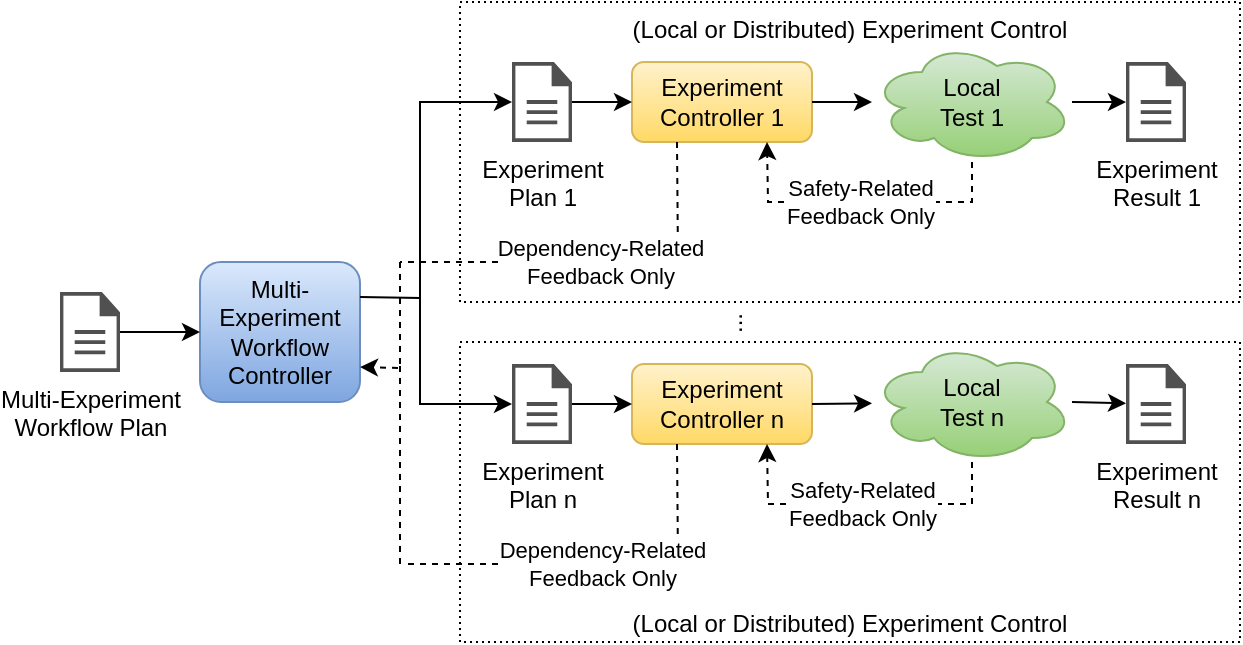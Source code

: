 <mxfile version="21.2.9" type="device">
  <diagram id="P3egCbBItE-vjyixLVVF" name="Page-1">
    <mxGraphModel dx="2714" dy="1434" grid="1" gridSize="10" guides="1" tooltips="1" connect="1" arrows="1" fold="1" page="1" pageScale="1" pageWidth="850" pageHeight="1100" math="0" shadow="0">
      <root>
        <mxCell id="0" />
        <mxCell id="1" parent="0" />
        <mxCell id="daRhXAYfZ29fgh9pMfPS-3" value="(Local or Distributed) Experiment Control" style="rounded=0;whiteSpace=wrap;html=1;fillColor=none;dashed=1;dashPattern=1 2;verticalAlign=bottom;" parent="1" vertex="1">
          <mxGeometry x="340" y="350" width="390" height="150" as="geometry" />
        </mxCell>
        <mxCell id="daRhXAYfZ29fgh9pMfPS-2" value="(Local or Distributed) Experiment Control" style="rounded=0;whiteSpace=wrap;html=1;fillColor=none;dashed=1;dashPattern=1 2;verticalAlign=top;" parent="1" vertex="1">
          <mxGeometry x="340" y="180" width="390" height="150" as="geometry" />
        </mxCell>
        <mxCell id="8yW3HtKEOS8D6HbiddwS-1" value="Experiment&lt;br&gt;Plan 1" style="sketch=0;pointerEvents=1;shadow=0;dashed=0;html=1;strokeColor=none;fillColor=#505050;labelPosition=center;verticalLabelPosition=bottom;verticalAlign=top;outlineConnect=0;align=center;shape=mxgraph.office.concepts.document;" parent="1" vertex="1">
          <mxGeometry x="366" y="210" width="30" height="40" as="geometry" />
        </mxCell>
        <mxCell id="8yW3HtKEOS8D6HbiddwS-2" value="Experiment&lt;br&gt;Controller 1" style="rounded=1;whiteSpace=wrap;html=1;fillColor=#fff2cc;gradientColor=#ffd966;strokeColor=#d6b656;" parent="1" vertex="1">
          <mxGeometry x="426" y="210" width="90" height="40" as="geometry" />
        </mxCell>
        <mxCell id="8yW3HtKEOS8D6HbiddwS-7" value="" style="endArrow=classic;html=1;rounded=0;entryX=0;entryY=0.5;entryDx=0;entryDy=0;" parent="1" source="8yW3HtKEOS8D6HbiddwS-1" target="8yW3HtKEOS8D6HbiddwS-2" edge="1">
          <mxGeometry width="50" height="50" relative="1" as="geometry">
            <mxPoint x="346" y="231" as="sourcePoint" />
            <mxPoint x="616" y="321" as="targetPoint" />
          </mxGeometry>
        </mxCell>
        <mxCell id="8yW3HtKEOS8D6HbiddwS-9" value="" style="endArrow=classic;html=1;rounded=0;exitX=1;exitY=0.5;exitDx=0;exitDy=0;" parent="1" source="8yW3HtKEOS8D6HbiddwS-2" target="8yW3HtKEOS8D6HbiddwS-4" edge="1">
          <mxGeometry width="50" height="50" relative="1" as="geometry">
            <mxPoint x="566" y="371" as="sourcePoint" />
            <mxPoint x="546" y="230" as="targetPoint" />
          </mxGeometry>
        </mxCell>
        <mxCell id="8yW3HtKEOS8D6HbiddwS-4" value="Local&lt;br&gt;Test 1" style="ellipse;shape=cloud;whiteSpace=wrap;html=1;fillColor=#d5e8d4;gradientColor=#97d077;strokeColor=#82b366;" parent="1" vertex="1">
          <mxGeometry x="546" y="200" width="100" height="60" as="geometry" />
        </mxCell>
        <mxCell id="8yW3HtKEOS8D6HbiddwS-11" value="Safety-Related&lt;br&gt;Feedback Only" style="endArrow=classic;html=1;rounded=0;entryX=0.75;entryY=1;entryDx=0;entryDy=0;exitX=0.5;exitY=1;exitDx=0;exitDy=0;dashed=1;" parent="1" source="8yW3HtKEOS8D6HbiddwS-4" target="8yW3HtKEOS8D6HbiddwS-2" edge="1">
          <mxGeometry width="50" height="50" relative="1" as="geometry">
            <mxPoint x="566" y="371" as="sourcePoint" />
            <mxPoint x="616" y="321" as="targetPoint" />
            <Array as="points">
              <mxPoint x="596" y="280" />
              <mxPoint x="494" y="280" />
            </Array>
          </mxGeometry>
        </mxCell>
        <mxCell id="ZFV-SjdnGhs7yPOWkklm-2" value="Experiment&lt;br&gt;Plan n" style="sketch=0;pointerEvents=1;shadow=0;dashed=0;html=1;strokeColor=none;fillColor=#505050;labelPosition=center;verticalLabelPosition=bottom;verticalAlign=top;outlineConnect=0;align=center;shape=mxgraph.office.concepts.document;" parent="1" vertex="1">
          <mxGeometry x="366" y="361" width="30" height="40" as="geometry" />
        </mxCell>
        <mxCell id="ZFV-SjdnGhs7yPOWkklm-3" value="Experiment&lt;br&gt;Controller n" style="rounded=1;whiteSpace=wrap;html=1;fillColor=#fff2cc;gradientColor=#ffd966;strokeColor=#d6b656;" parent="1" vertex="1">
          <mxGeometry x="426" y="361" width="90" height="40" as="geometry" />
        </mxCell>
        <mxCell id="ZFV-SjdnGhs7yPOWkklm-4" value="" style="endArrow=classic;html=1;rounded=0;entryX=0;entryY=0.5;entryDx=0;entryDy=0;" parent="1" source="ZFV-SjdnGhs7yPOWkklm-2" target="ZFV-SjdnGhs7yPOWkklm-3" edge="1">
          <mxGeometry width="50" height="50" relative="1" as="geometry">
            <mxPoint x="396" y="391" as="sourcePoint" />
            <mxPoint x="426" y="391" as="targetPoint" />
          </mxGeometry>
        </mxCell>
        <mxCell id="ZFV-SjdnGhs7yPOWkklm-5" value="" style="endArrow=classic;html=1;rounded=0;exitX=1;exitY=0.5;exitDx=0;exitDy=0;" parent="1" source="ZFV-SjdnGhs7yPOWkklm-3" target="ZFV-SjdnGhs7yPOWkklm-6" edge="1">
          <mxGeometry width="50" height="50" relative="1" as="geometry">
            <mxPoint x="566" y="522" as="sourcePoint" />
            <mxPoint x="546" y="381" as="targetPoint" />
          </mxGeometry>
        </mxCell>
        <mxCell id="ZFV-SjdnGhs7yPOWkklm-6" value="Local&lt;br&gt;Test n" style="ellipse;shape=cloud;whiteSpace=wrap;html=1;fillColor=#d5e8d4;gradientColor=#97d077;strokeColor=#82b366;" parent="1" vertex="1">
          <mxGeometry x="546" y="350" width="100" height="60" as="geometry" />
        </mxCell>
        <mxCell id="ZFV-SjdnGhs7yPOWkklm-7" value="Safety-Related&lt;br&gt;Feedback Only" style="endArrow=classic;html=1;rounded=0;entryX=0.75;entryY=1;entryDx=0;entryDy=0;exitX=0.5;exitY=1;exitDx=0;exitDy=0;dashed=1;" parent="1" source="ZFV-SjdnGhs7yPOWkklm-6" target="ZFV-SjdnGhs7yPOWkklm-3" edge="1">
          <mxGeometry width="50" height="50" relative="1" as="geometry">
            <mxPoint x="566" y="522" as="sourcePoint" />
            <mxPoint x="616" y="472" as="targetPoint" />
            <Array as="points">
              <mxPoint x="596" y="431" />
              <mxPoint x="494" y="431" />
            </Array>
          </mxGeometry>
        </mxCell>
        <mxCell id="ZFV-SjdnGhs7yPOWkklm-8" value="Multi-&lt;br&gt;Experiment&lt;br&gt;Workflow&lt;br&gt;Controller" style="rounded=1;whiteSpace=wrap;html=1;fillColor=#dae8fc;gradientColor=#7ea6e0;strokeColor=#6c8ebf;" parent="1" vertex="1">
          <mxGeometry x="210" y="310" width="80" height="70" as="geometry" />
        </mxCell>
        <mxCell id="ZFV-SjdnGhs7yPOWkklm-9" value="Multi-Experiment&lt;br&gt;Workflow Plan" style="sketch=0;pointerEvents=1;shadow=0;dashed=0;html=1;strokeColor=none;fillColor=#505050;labelPosition=center;verticalLabelPosition=bottom;verticalAlign=top;outlineConnect=0;align=center;shape=mxgraph.office.concepts.document;" parent="1" vertex="1">
          <mxGeometry x="140" y="325" width="30" height="40" as="geometry" />
        </mxCell>
        <mxCell id="ZFV-SjdnGhs7yPOWkklm-10" value="" style="endArrow=classic;html=1;rounded=0;" parent="1" source="ZFV-SjdnGhs7yPOWkklm-9" target="ZFV-SjdnGhs7yPOWkklm-8" edge="1">
          <mxGeometry width="50" height="50" relative="1" as="geometry">
            <mxPoint x="130" y="342" as="sourcePoint" />
            <mxPoint x="210" y="341" as="targetPoint" />
          </mxGeometry>
        </mxCell>
        <mxCell id="ZFV-SjdnGhs7yPOWkklm-11" value="" style="endArrow=classic;html=1;rounded=0;exitX=1;exitY=0.25;exitDx=0;exitDy=0;" parent="1" source="ZFV-SjdnGhs7yPOWkklm-8" target="ZFV-SjdnGhs7yPOWkklm-2" edge="1">
          <mxGeometry width="50" height="50" relative="1" as="geometry">
            <mxPoint x="320" y="370" as="sourcePoint" />
            <mxPoint x="310" y="380" as="targetPoint" />
            <Array as="points">
              <mxPoint x="320" y="328" />
              <mxPoint x="320" y="381" />
            </Array>
          </mxGeometry>
        </mxCell>
        <mxCell id="ZFV-SjdnGhs7yPOWkklm-12" value="" style="endArrow=classic;html=1;rounded=0;" parent="1" target="8yW3HtKEOS8D6HbiddwS-1" edge="1">
          <mxGeometry width="50" height="50" relative="1" as="geometry">
            <mxPoint x="320" y="350" as="sourcePoint" />
            <mxPoint x="381" y="290" as="targetPoint" />
            <Array as="points">
              <mxPoint x="320" y="230" />
            </Array>
          </mxGeometry>
        </mxCell>
        <mxCell id="ZFV-SjdnGhs7yPOWkklm-14" value="..." style="text;html=1;align=center;verticalAlign=middle;resizable=0;points=[];autosize=1;strokeColor=none;fillColor=none;rotation=-90;" parent="1" vertex="1">
          <mxGeometry x="462" y="331" width="30" height="20" as="geometry" />
        </mxCell>
        <mxCell id="an4e0P4fR7B57Mew-sz6-1" value="Dependency-Related&lt;br&gt;Feedback Only" style="endArrow=none;html=1;rounded=0;exitX=0.25;exitY=1;exitDx=0;exitDy=0;dashed=1;endFill=0;" parent="1" source="8yW3HtKEOS8D6HbiddwS-2" edge="1">
          <mxGeometry width="50" height="50" relative="1" as="geometry">
            <mxPoint x="426" y="360" as="sourcePoint" />
            <mxPoint x="310" y="310" as="targetPoint" />
            <Array as="points">
              <mxPoint x="449" y="310" />
            </Array>
          </mxGeometry>
        </mxCell>
        <mxCell id="an4e0P4fR7B57Mew-sz6-12" value="Dependency-Related&lt;br&gt;Feedback Only" style="endArrow=none;html=1;rounded=0;dashed=1;exitX=0.25;exitY=1;exitDx=0;exitDy=0;endFill=0;" parent="1" source="ZFV-SjdnGhs7yPOWkklm-3" edge="1">
          <mxGeometry width="50" height="50" relative="1" as="geometry">
            <mxPoint x="440" y="411" as="sourcePoint" />
            <mxPoint x="312" y="461" as="targetPoint" />
            <Array as="points">
              <mxPoint x="449" y="461" />
            </Array>
          </mxGeometry>
        </mxCell>
        <mxCell id="an4e0P4fR7B57Mew-sz6-13" value="" style="endArrow=classic;html=1;rounded=0;entryX=1;entryY=0.75;entryDx=0;entryDy=0;dashed=1;" parent="1" target="ZFV-SjdnGhs7yPOWkklm-8" edge="1">
          <mxGeometry width="50" height="50" relative="1" as="geometry">
            <mxPoint x="310" y="310" as="sourcePoint" />
            <mxPoint x="420" y="360" as="targetPoint" />
            <Array as="points">
              <mxPoint x="310" y="363" />
            </Array>
          </mxGeometry>
        </mxCell>
        <mxCell id="an4e0P4fR7B57Mew-sz6-15" value="" style="endArrow=none;dashed=1;html=1;rounded=0;" parent="1" edge="1">
          <mxGeometry width="50" height="50" relative="1" as="geometry">
            <mxPoint x="310" y="461" as="sourcePoint" />
            <mxPoint x="310" y="360" as="targetPoint" />
          </mxGeometry>
        </mxCell>
        <mxCell id="G0-piTqzpPHfAwm4z4It-1" value="Experiment&lt;br&gt;Result 1" style="sketch=0;pointerEvents=1;shadow=0;dashed=0;html=1;strokeColor=none;fillColor=#505050;labelPosition=center;verticalLabelPosition=bottom;verticalAlign=top;outlineConnect=0;align=center;shape=mxgraph.office.concepts.document;" parent="1" vertex="1">
          <mxGeometry x="673" y="210" width="30" height="40" as="geometry" />
        </mxCell>
        <mxCell id="G0-piTqzpPHfAwm4z4It-2" value="" style="endArrow=classic;html=1;rounded=0;exitX=1;exitY=0.5;exitDx=0;exitDy=0;" parent="1" source="8yW3HtKEOS8D6HbiddwS-4" target="G0-piTqzpPHfAwm4z4It-1" edge="1">
          <mxGeometry width="50" height="50" relative="1" as="geometry">
            <mxPoint x="646" y="100" as="sourcePoint" />
            <mxPoint x="682" y="360.67" as="targetPoint" />
          </mxGeometry>
        </mxCell>
        <mxCell id="G0-piTqzpPHfAwm4z4It-3" value="Experiment&lt;br&gt;Result n" style="sketch=0;pointerEvents=1;shadow=0;dashed=0;html=1;strokeColor=none;fillColor=#505050;labelPosition=center;verticalLabelPosition=bottom;verticalAlign=top;outlineConnect=0;align=center;shape=mxgraph.office.concepts.document;" parent="1" vertex="1">
          <mxGeometry x="673" y="361" width="30" height="40" as="geometry" />
        </mxCell>
        <mxCell id="G0-piTqzpPHfAwm4z4It-4" value="" style="endArrow=classic;html=1;rounded=0;exitX=1;exitY=0.5;exitDx=0;exitDy=0;" parent="1" source="ZFV-SjdnGhs7yPOWkklm-6" target="G0-piTqzpPHfAwm4z4It-3" edge="1">
          <mxGeometry width="50" height="50" relative="1" as="geometry">
            <mxPoint x="650" y="340" as="sourcePoint" />
            <mxPoint x="682" y="511.67" as="targetPoint" />
          </mxGeometry>
        </mxCell>
      </root>
    </mxGraphModel>
  </diagram>
</mxfile>
